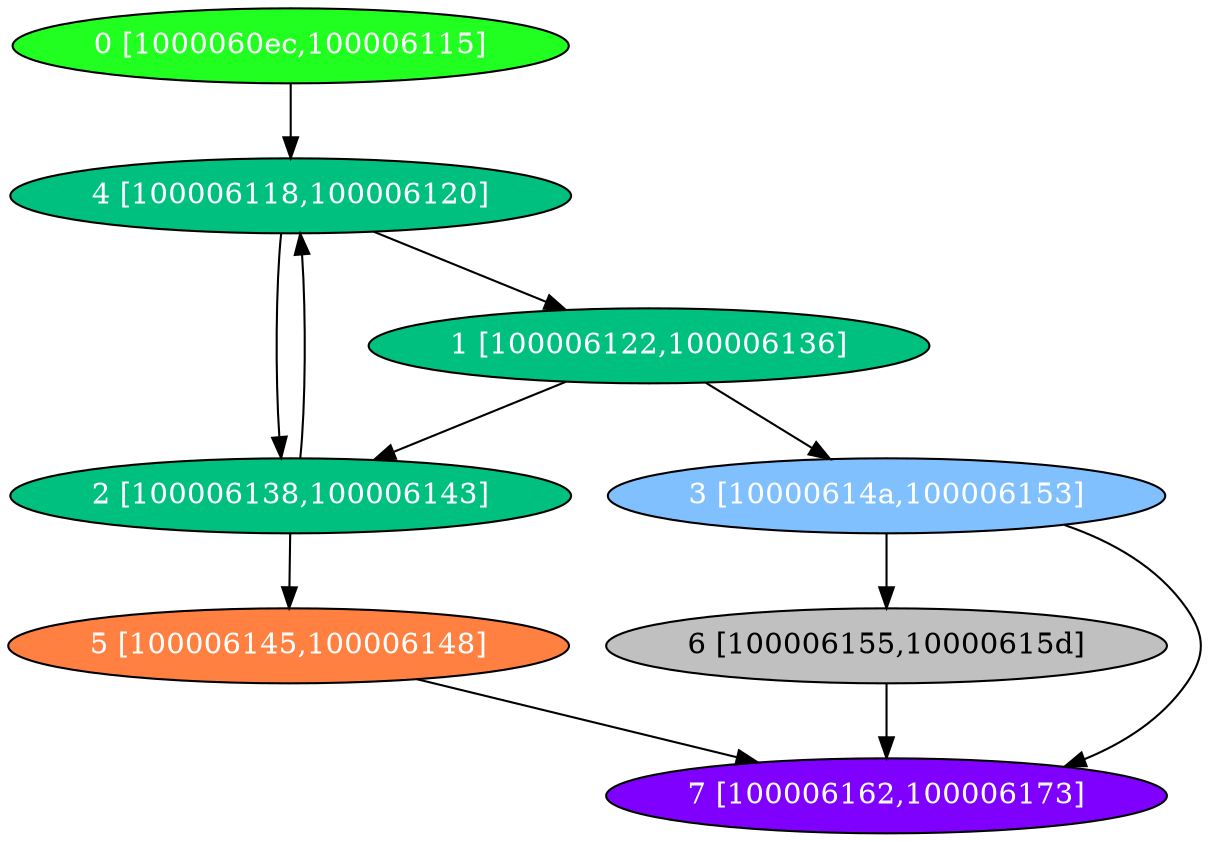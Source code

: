 diGraph gzip{
	gzip_0  [style=filled fillcolor="#20FF20" fontcolor="#ffffff" shape=oval label="0 [1000060ec,100006115]"]
	gzip_1  [style=filled fillcolor="#00C080" fontcolor="#ffffff" shape=oval label="1 [100006122,100006136]"]
	gzip_2  [style=filled fillcolor="#00C080" fontcolor="#ffffff" shape=oval label="2 [100006138,100006143]"]
	gzip_3  [style=filled fillcolor="#80C0FF" fontcolor="#ffffff" shape=oval label="3 [10000614a,100006153]"]
	gzip_4  [style=filled fillcolor="#00C080" fontcolor="#ffffff" shape=oval label="4 [100006118,100006120]"]
	gzip_5  [style=filled fillcolor="#FF8040" fontcolor="#ffffff" shape=oval label="5 [100006145,100006148]"]
	gzip_6  [style=filled fillcolor="#C0C0C0" fontcolor="#000000" shape=oval label="6 [100006155,10000615d]"]
	gzip_7  [style=filled fillcolor="#8000FF" fontcolor="#ffffff" shape=oval label="7 [100006162,100006173]"]

	gzip_0 -> gzip_4
	gzip_1 -> gzip_2
	gzip_1 -> gzip_3
	gzip_2 -> gzip_4
	gzip_2 -> gzip_5
	gzip_3 -> gzip_6
	gzip_3 -> gzip_7
	gzip_4 -> gzip_1
	gzip_4 -> gzip_2
	gzip_5 -> gzip_7
	gzip_6 -> gzip_7
}